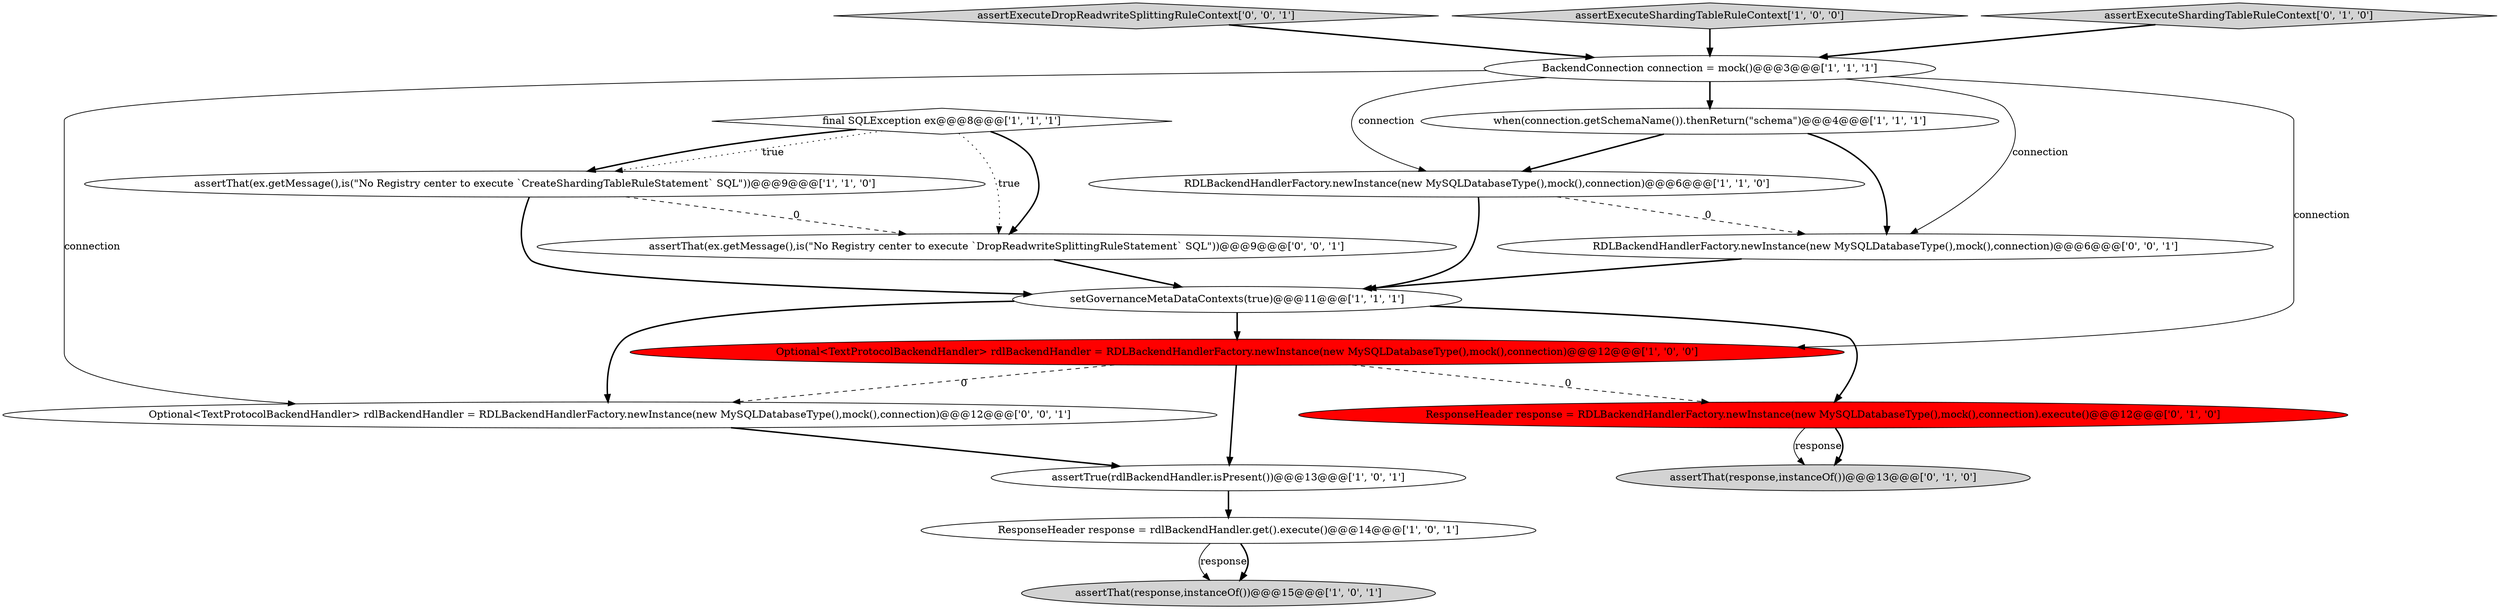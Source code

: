 digraph {
17 [style = filled, label = "assertThat(ex.getMessage(),is(\"No Registry center to execute `DropReadwriteSplittingRuleStatement` SQL\"))@@@9@@@['0', '0', '1']", fillcolor = white, shape = ellipse image = "AAA0AAABBB3BBB"];
0 [style = filled, label = "final SQLException ex@@@8@@@['1', '1', '1']", fillcolor = white, shape = diamond image = "AAA0AAABBB1BBB"];
4 [style = filled, label = "RDLBackendHandlerFactory.newInstance(new MySQLDatabaseType(),mock(),connection)@@@6@@@['1', '1', '0']", fillcolor = white, shape = ellipse image = "AAA0AAABBB1BBB"];
11 [style = filled, label = "ResponseHeader response = RDLBackendHandlerFactory.newInstance(new MySQLDatabaseType(),mock(),connection).execute()@@@12@@@['0', '1', '0']", fillcolor = red, shape = ellipse image = "AAA1AAABBB2BBB"];
10 [style = filled, label = "assertTrue(rdlBackendHandler.isPresent())@@@13@@@['1', '0', '1']", fillcolor = white, shape = ellipse image = "AAA0AAABBB1BBB"];
2 [style = filled, label = "ResponseHeader response = rdlBackendHandler.get().execute()@@@14@@@['1', '0', '1']", fillcolor = white, shape = ellipse image = "AAA0AAABBB1BBB"];
5 [style = filled, label = "assertThat(ex.getMessage(),is(\"No Registry center to execute `CreateShardingTableRuleStatement` SQL\"))@@@9@@@['1', '1', '0']", fillcolor = white, shape = ellipse image = "AAA0AAABBB1BBB"];
8 [style = filled, label = "assertThat(response,instanceOf())@@@15@@@['1', '0', '1']", fillcolor = lightgray, shape = ellipse image = "AAA0AAABBB1BBB"];
16 [style = filled, label = "assertExecuteDropReadwriteSplittingRuleContext['0', '0', '1']", fillcolor = lightgray, shape = diamond image = "AAA0AAABBB3BBB"];
14 [style = filled, label = "Optional<TextProtocolBackendHandler> rdlBackendHandler = RDLBackendHandlerFactory.newInstance(new MySQLDatabaseType(),mock(),connection)@@@12@@@['0', '0', '1']", fillcolor = white, shape = ellipse image = "AAA0AAABBB3BBB"];
6 [style = filled, label = "when(connection.getSchemaName()).thenReturn(\"schema\")@@@4@@@['1', '1', '1']", fillcolor = white, shape = ellipse image = "AAA0AAABBB1BBB"];
7 [style = filled, label = "BackendConnection connection = mock()@@@3@@@['1', '1', '1']", fillcolor = white, shape = ellipse image = "AAA0AAABBB1BBB"];
12 [style = filled, label = "assertThat(response,instanceOf())@@@13@@@['0', '1', '0']", fillcolor = lightgray, shape = ellipse image = "AAA0AAABBB2BBB"];
15 [style = filled, label = "RDLBackendHandlerFactory.newInstance(new MySQLDatabaseType(),mock(),connection)@@@6@@@['0', '0', '1']", fillcolor = white, shape = ellipse image = "AAA0AAABBB3BBB"];
3 [style = filled, label = "setGovernanceMetaDataContexts(true)@@@11@@@['1', '1', '1']", fillcolor = white, shape = ellipse image = "AAA0AAABBB1BBB"];
1 [style = filled, label = "assertExecuteShardingTableRuleContext['1', '0', '0']", fillcolor = lightgray, shape = diamond image = "AAA0AAABBB1BBB"];
13 [style = filled, label = "assertExecuteShardingTableRuleContext['0', '1', '0']", fillcolor = lightgray, shape = diamond image = "AAA0AAABBB2BBB"];
9 [style = filled, label = "Optional<TextProtocolBackendHandler> rdlBackendHandler = RDLBackendHandlerFactory.newInstance(new MySQLDatabaseType(),mock(),connection)@@@12@@@['1', '0', '0']", fillcolor = red, shape = ellipse image = "AAA1AAABBB1BBB"];
5->3 [style = bold, label=""];
4->3 [style = bold, label=""];
0->5 [style = dotted, label="true"];
0->17 [style = bold, label=""];
11->12 [style = solid, label="response"];
3->14 [style = bold, label=""];
7->4 [style = solid, label="connection"];
16->7 [style = bold, label=""];
3->11 [style = bold, label=""];
14->10 [style = bold, label=""];
2->8 [style = solid, label="response"];
11->12 [style = bold, label=""];
9->10 [style = bold, label=""];
15->3 [style = bold, label=""];
1->7 [style = bold, label=""];
6->15 [style = bold, label=""];
7->9 [style = solid, label="connection"];
3->9 [style = bold, label=""];
6->4 [style = bold, label=""];
9->14 [style = dashed, label="0"];
5->17 [style = dashed, label="0"];
13->7 [style = bold, label=""];
4->15 [style = dashed, label="0"];
7->15 [style = solid, label="connection"];
7->6 [style = bold, label=""];
7->14 [style = solid, label="connection"];
17->3 [style = bold, label=""];
9->11 [style = dashed, label="0"];
0->17 [style = dotted, label="true"];
10->2 [style = bold, label=""];
2->8 [style = bold, label=""];
0->5 [style = bold, label=""];
}
